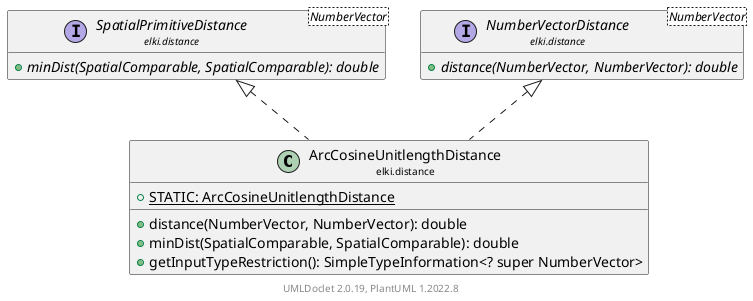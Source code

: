 @startuml
    remove .*\.(Instance|Par|Parameterizer|Factory)$
    set namespaceSeparator none
    hide empty fields
    hide empty methods

    class "<size:14>ArcCosineUnitlengthDistance\n<size:10>elki.distance" as elki.distance.ArcCosineUnitlengthDistance [[ArcCosineUnitlengthDistance.html]] {
        {static} +STATIC: ArcCosineUnitlengthDistance
        +distance(NumberVector, NumberVector): double
        +minDist(SpatialComparable, SpatialComparable): double
        +getInputTypeRestriction(): SimpleTypeInformation<? super NumberVector>
    }

    interface "<size:14>SpatialPrimitiveDistance\n<size:10>elki.distance" as elki.distance.SpatialPrimitiveDistance<NumberVector> [[SpatialPrimitiveDistance.html]] {
        {abstract} +minDist(SpatialComparable, SpatialComparable): double
    }
    interface "<size:14>NumberVectorDistance\n<size:10>elki.distance" as elki.distance.NumberVectorDistance<NumberVector> [[NumberVectorDistance.html]] {
        {abstract} +distance(NumberVector, NumberVector): double
    }
    class "<size:14>ArcCosineUnitlengthDistance.Par\n<size:10>elki.distance" as elki.distance.ArcCosineUnitlengthDistance.Par [[ArcCosineUnitlengthDistance.Par.html]]

    elki.distance.SpatialPrimitiveDistance <|.. elki.distance.ArcCosineUnitlengthDistance
    elki.distance.NumberVectorDistance <|.. elki.distance.ArcCosineUnitlengthDistance
    elki.distance.ArcCosineUnitlengthDistance +-- elki.distance.ArcCosineUnitlengthDistance.Par

    center footer UMLDoclet 2.0.19, PlantUML 1.2022.8
@enduml
